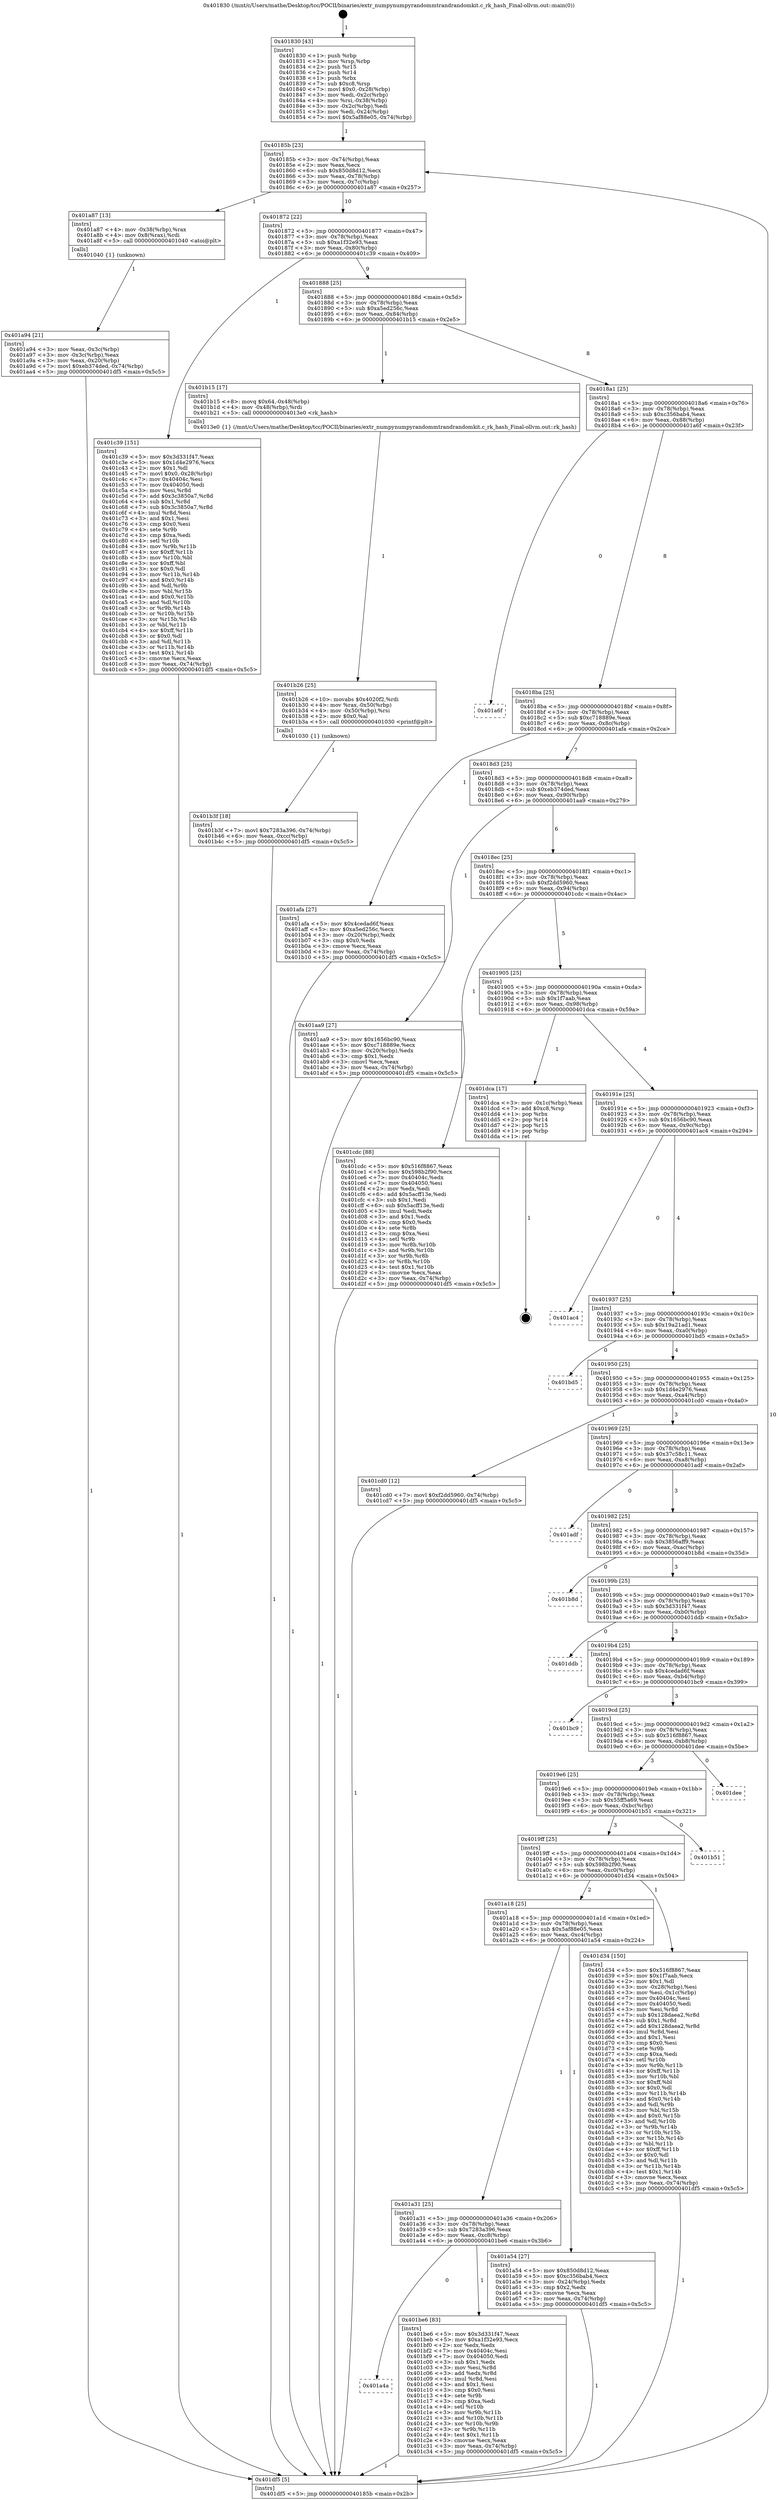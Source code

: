 digraph "0x401830" {
  label = "0x401830 (/mnt/c/Users/mathe/Desktop/tcc/POCII/binaries/extr_numpynumpyrandommtrandrandomkit.c_rk_hash_Final-ollvm.out::main(0))"
  labelloc = "t"
  node[shape=record]

  Entry [label="",width=0.3,height=0.3,shape=circle,fillcolor=black,style=filled]
  "0x40185b" [label="{
     0x40185b [23]\l
     | [instrs]\l
     &nbsp;&nbsp;0x40185b \<+3\>: mov -0x74(%rbp),%eax\l
     &nbsp;&nbsp;0x40185e \<+2\>: mov %eax,%ecx\l
     &nbsp;&nbsp;0x401860 \<+6\>: sub $0x850d8d12,%ecx\l
     &nbsp;&nbsp;0x401866 \<+3\>: mov %eax,-0x78(%rbp)\l
     &nbsp;&nbsp;0x401869 \<+3\>: mov %ecx,-0x7c(%rbp)\l
     &nbsp;&nbsp;0x40186c \<+6\>: je 0000000000401a87 \<main+0x257\>\l
  }"]
  "0x401a87" [label="{
     0x401a87 [13]\l
     | [instrs]\l
     &nbsp;&nbsp;0x401a87 \<+4\>: mov -0x38(%rbp),%rax\l
     &nbsp;&nbsp;0x401a8b \<+4\>: mov 0x8(%rax),%rdi\l
     &nbsp;&nbsp;0x401a8f \<+5\>: call 0000000000401040 \<atoi@plt\>\l
     | [calls]\l
     &nbsp;&nbsp;0x401040 \{1\} (unknown)\l
  }"]
  "0x401872" [label="{
     0x401872 [22]\l
     | [instrs]\l
     &nbsp;&nbsp;0x401872 \<+5\>: jmp 0000000000401877 \<main+0x47\>\l
     &nbsp;&nbsp;0x401877 \<+3\>: mov -0x78(%rbp),%eax\l
     &nbsp;&nbsp;0x40187a \<+5\>: sub $0xa1f32e93,%eax\l
     &nbsp;&nbsp;0x40187f \<+3\>: mov %eax,-0x80(%rbp)\l
     &nbsp;&nbsp;0x401882 \<+6\>: je 0000000000401c39 \<main+0x409\>\l
  }"]
  Exit [label="",width=0.3,height=0.3,shape=circle,fillcolor=black,style=filled,peripheries=2]
  "0x401c39" [label="{
     0x401c39 [151]\l
     | [instrs]\l
     &nbsp;&nbsp;0x401c39 \<+5\>: mov $0x3d331f47,%eax\l
     &nbsp;&nbsp;0x401c3e \<+5\>: mov $0x1d4e2976,%ecx\l
     &nbsp;&nbsp;0x401c43 \<+2\>: mov $0x1,%dl\l
     &nbsp;&nbsp;0x401c45 \<+7\>: movl $0x0,-0x28(%rbp)\l
     &nbsp;&nbsp;0x401c4c \<+7\>: mov 0x40404c,%esi\l
     &nbsp;&nbsp;0x401c53 \<+7\>: mov 0x404050,%edi\l
     &nbsp;&nbsp;0x401c5a \<+3\>: mov %esi,%r8d\l
     &nbsp;&nbsp;0x401c5d \<+7\>: add $0x3c3850a7,%r8d\l
     &nbsp;&nbsp;0x401c64 \<+4\>: sub $0x1,%r8d\l
     &nbsp;&nbsp;0x401c68 \<+7\>: sub $0x3c3850a7,%r8d\l
     &nbsp;&nbsp;0x401c6f \<+4\>: imul %r8d,%esi\l
     &nbsp;&nbsp;0x401c73 \<+3\>: and $0x1,%esi\l
     &nbsp;&nbsp;0x401c76 \<+3\>: cmp $0x0,%esi\l
     &nbsp;&nbsp;0x401c79 \<+4\>: sete %r9b\l
     &nbsp;&nbsp;0x401c7d \<+3\>: cmp $0xa,%edi\l
     &nbsp;&nbsp;0x401c80 \<+4\>: setl %r10b\l
     &nbsp;&nbsp;0x401c84 \<+3\>: mov %r9b,%r11b\l
     &nbsp;&nbsp;0x401c87 \<+4\>: xor $0xff,%r11b\l
     &nbsp;&nbsp;0x401c8b \<+3\>: mov %r10b,%bl\l
     &nbsp;&nbsp;0x401c8e \<+3\>: xor $0xff,%bl\l
     &nbsp;&nbsp;0x401c91 \<+3\>: xor $0x0,%dl\l
     &nbsp;&nbsp;0x401c94 \<+3\>: mov %r11b,%r14b\l
     &nbsp;&nbsp;0x401c97 \<+4\>: and $0x0,%r14b\l
     &nbsp;&nbsp;0x401c9b \<+3\>: and %dl,%r9b\l
     &nbsp;&nbsp;0x401c9e \<+3\>: mov %bl,%r15b\l
     &nbsp;&nbsp;0x401ca1 \<+4\>: and $0x0,%r15b\l
     &nbsp;&nbsp;0x401ca5 \<+3\>: and %dl,%r10b\l
     &nbsp;&nbsp;0x401ca8 \<+3\>: or %r9b,%r14b\l
     &nbsp;&nbsp;0x401cab \<+3\>: or %r10b,%r15b\l
     &nbsp;&nbsp;0x401cae \<+3\>: xor %r15b,%r14b\l
     &nbsp;&nbsp;0x401cb1 \<+3\>: or %bl,%r11b\l
     &nbsp;&nbsp;0x401cb4 \<+4\>: xor $0xff,%r11b\l
     &nbsp;&nbsp;0x401cb8 \<+3\>: or $0x0,%dl\l
     &nbsp;&nbsp;0x401cbb \<+3\>: and %dl,%r11b\l
     &nbsp;&nbsp;0x401cbe \<+3\>: or %r11b,%r14b\l
     &nbsp;&nbsp;0x401cc1 \<+4\>: test $0x1,%r14b\l
     &nbsp;&nbsp;0x401cc5 \<+3\>: cmovne %ecx,%eax\l
     &nbsp;&nbsp;0x401cc8 \<+3\>: mov %eax,-0x74(%rbp)\l
     &nbsp;&nbsp;0x401ccb \<+5\>: jmp 0000000000401df5 \<main+0x5c5\>\l
  }"]
  "0x401888" [label="{
     0x401888 [25]\l
     | [instrs]\l
     &nbsp;&nbsp;0x401888 \<+5\>: jmp 000000000040188d \<main+0x5d\>\l
     &nbsp;&nbsp;0x40188d \<+3\>: mov -0x78(%rbp),%eax\l
     &nbsp;&nbsp;0x401890 \<+5\>: sub $0xa5ed256c,%eax\l
     &nbsp;&nbsp;0x401895 \<+6\>: mov %eax,-0x84(%rbp)\l
     &nbsp;&nbsp;0x40189b \<+6\>: je 0000000000401b15 \<main+0x2e5\>\l
  }"]
  "0x401a4a" [label="{
     0x401a4a\l
  }", style=dashed]
  "0x401b15" [label="{
     0x401b15 [17]\l
     | [instrs]\l
     &nbsp;&nbsp;0x401b15 \<+8\>: movq $0x64,-0x48(%rbp)\l
     &nbsp;&nbsp;0x401b1d \<+4\>: mov -0x48(%rbp),%rdi\l
     &nbsp;&nbsp;0x401b21 \<+5\>: call 00000000004013e0 \<rk_hash\>\l
     | [calls]\l
     &nbsp;&nbsp;0x4013e0 \{1\} (/mnt/c/Users/mathe/Desktop/tcc/POCII/binaries/extr_numpynumpyrandommtrandrandomkit.c_rk_hash_Final-ollvm.out::rk_hash)\l
  }"]
  "0x4018a1" [label="{
     0x4018a1 [25]\l
     | [instrs]\l
     &nbsp;&nbsp;0x4018a1 \<+5\>: jmp 00000000004018a6 \<main+0x76\>\l
     &nbsp;&nbsp;0x4018a6 \<+3\>: mov -0x78(%rbp),%eax\l
     &nbsp;&nbsp;0x4018a9 \<+5\>: sub $0xc356bab4,%eax\l
     &nbsp;&nbsp;0x4018ae \<+6\>: mov %eax,-0x88(%rbp)\l
     &nbsp;&nbsp;0x4018b4 \<+6\>: je 0000000000401a6f \<main+0x23f\>\l
  }"]
  "0x401be6" [label="{
     0x401be6 [83]\l
     | [instrs]\l
     &nbsp;&nbsp;0x401be6 \<+5\>: mov $0x3d331f47,%eax\l
     &nbsp;&nbsp;0x401beb \<+5\>: mov $0xa1f32e93,%ecx\l
     &nbsp;&nbsp;0x401bf0 \<+2\>: xor %edx,%edx\l
     &nbsp;&nbsp;0x401bf2 \<+7\>: mov 0x40404c,%esi\l
     &nbsp;&nbsp;0x401bf9 \<+7\>: mov 0x404050,%edi\l
     &nbsp;&nbsp;0x401c00 \<+3\>: sub $0x1,%edx\l
     &nbsp;&nbsp;0x401c03 \<+3\>: mov %esi,%r8d\l
     &nbsp;&nbsp;0x401c06 \<+3\>: add %edx,%r8d\l
     &nbsp;&nbsp;0x401c09 \<+4\>: imul %r8d,%esi\l
     &nbsp;&nbsp;0x401c0d \<+3\>: and $0x1,%esi\l
     &nbsp;&nbsp;0x401c10 \<+3\>: cmp $0x0,%esi\l
     &nbsp;&nbsp;0x401c13 \<+4\>: sete %r9b\l
     &nbsp;&nbsp;0x401c17 \<+3\>: cmp $0xa,%edi\l
     &nbsp;&nbsp;0x401c1a \<+4\>: setl %r10b\l
     &nbsp;&nbsp;0x401c1e \<+3\>: mov %r9b,%r11b\l
     &nbsp;&nbsp;0x401c21 \<+3\>: and %r10b,%r11b\l
     &nbsp;&nbsp;0x401c24 \<+3\>: xor %r10b,%r9b\l
     &nbsp;&nbsp;0x401c27 \<+3\>: or %r9b,%r11b\l
     &nbsp;&nbsp;0x401c2a \<+4\>: test $0x1,%r11b\l
     &nbsp;&nbsp;0x401c2e \<+3\>: cmovne %ecx,%eax\l
     &nbsp;&nbsp;0x401c31 \<+3\>: mov %eax,-0x74(%rbp)\l
     &nbsp;&nbsp;0x401c34 \<+5\>: jmp 0000000000401df5 \<main+0x5c5\>\l
  }"]
  "0x401a6f" [label="{
     0x401a6f\l
  }", style=dashed]
  "0x4018ba" [label="{
     0x4018ba [25]\l
     | [instrs]\l
     &nbsp;&nbsp;0x4018ba \<+5\>: jmp 00000000004018bf \<main+0x8f\>\l
     &nbsp;&nbsp;0x4018bf \<+3\>: mov -0x78(%rbp),%eax\l
     &nbsp;&nbsp;0x4018c2 \<+5\>: sub $0xc718889e,%eax\l
     &nbsp;&nbsp;0x4018c7 \<+6\>: mov %eax,-0x8c(%rbp)\l
     &nbsp;&nbsp;0x4018cd \<+6\>: je 0000000000401afa \<main+0x2ca\>\l
  }"]
  "0x401b3f" [label="{
     0x401b3f [18]\l
     | [instrs]\l
     &nbsp;&nbsp;0x401b3f \<+7\>: movl $0x7283a396,-0x74(%rbp)\l
     &nbsp;&nbsp;0x401b46 \<+6\>: mov %eax,-0xcc(%rbp)\l
     &nbsp;&nbsp;0x401b4c \<+5\>: jmp 0000000000401df5 \<main+0x5c5\>\l
  }"]
  "0x401afa" [label="{
     0x401afa [27]\l
     | [instrs]\l
     &nbsp;&nbsp;0x401afa \<+5\>: mov $0x4cedad6f,%eax\l
     &nbsp;&nbsp;0x401aff \<+5\>: mov $0xa5ed256c,%ecx\l
     &nbsp;&nbsp;0x401b04 \<+3\>: mov -0x20(%rbp),%edx\l
     &nbsp;&nbsp;0x401b07 \<+3\>: cmp $0x0,%edx\l
     &nbsp;&nbsp;0x401b0a \<+3\>: cmove %ecx,%eax\l
     &nbsp;&nbsp;0x401b0d \<+3\>: mov %eax,-0x74(%rbp)\l
     &nbsp;&nbsp;0x401b10 \<+5\>: jmp 0000000000401df5 \<main+0x5c5\>\l
  }"]
  "0x4018d3" [label="{
     0x4018d3 [25]\l
     | [instrs]\l
     &nbsp;&nbsp;0x4018d3 \<+5\>: jmp 00000000004018d8 \<main+0xa8\>\l
     &nbsp;&nbsp;0x4018d8 \<+3\>: mov -0x78(%rbp),%eax\l
     &nbsp;&nbsp;0x4018db \<+5\>: sub $0xeb374ded,%eax\l
     &nbsp;&nbsp;0x4018e0 \<+6\>: mov %eax,-0x90(%rbp)\l
     &nbsp;&nbsp;0x4018e6 \<+6\>: je 0000000000401aa9 \<main+0x279\>\l
  }"]
  "0x401b26" [label="{
     0x401b26 [25]\l
     | [instrs]\l
     &nbsp;&nbsp;0x401b26 \<+10\>: movabs $0x4020f2,%rdi\l
     &nbsp;&nbsp;0x401b30 \<+4\>: mov %rax,-0x50(%rbp)\l
     &nbsp;&nbsp;0x401b34 \<+4\>: mov -0x50(%rbp),%rsi\l
     &nbsp;&nbsp;0x401b38 \<+2\>: mov $0x0,%al\l
     &nbsp;&nbsp;0x401b3a \<+5\>: call 0000000000401030 \<printf@plt\>\l
     | [calls]\l
     &nbsp;&nbsp;0x401030 \{1\} (unknown)\l
  }"]
  "0x401aa9" [label="{
     0x401aa9 [27]\l
     | [instrs]\l
     &nbsp;&nbsp;0x401aa9 \<+5\>: mov $0x1656bc90,%eax\l
     &nbsp;&nbsp;0x401aae \<+5\>: mov $0xc718889e,%ecx\l
     &nbsp;&nbsp;0x401ab3 \<+3\>: mov -0x20(%rbp),%edx\l
     &nbsp;&nbsp;0x401ab6 \<+3\>: cmp $0x1,%edx\l
     &nbsp;&nbsp;0x401ab9 \<+3\>: cmovl %ecx,%eax\l
     &nbsp;&nbsp;0x401abc \<+3\>: mov %eax,-0x74(%rbp)\l
     &nbsp;&nbsp;0x401abf \<+5\>: jmp 0000000000401df5 \<main+0x5c5\>\l
  }"]
  "0x4018ec" [label="{
     0x4018ec [25]\l
     | [instrs]\l
     &nbsp;&nbsp;0x4018ec \<+5\>: jmp 00000000004018f1 \<main+0xc1\>\l
     &nbsp;&nbsp;0x4018f1 \<+3\>: mov -0x78(%rbp),%eax\l
     &nbsp;&nbsp;0x4018f4 \<+5\>: sub $0xf2dd5960,%eax\l
     &nbsp;&nbsp;0x4018f9 \<+6\>: mov %eax,-0x94(%rbp)\l
     &nbsp;&nbsp;0x4018ff \<+6\>: je 0000000000401cdc \<main+0x4ac\>\l
  }"]
  "0x401a94" [label="{
     0x401a94 [21]\l
     | [instrs]\l
     &nbsp;&nbsp;0x401a94 \<+3\>: mov %eax,-0x3c(%rbp)\l
     &nbsp;&nbsp;0x401a97 \<+3\>: mov -0x3c(%rbp),%eax\l
     &nbsp;&nbsp;0x401a9a \<+3\>: mov %eax,-0x20(%rbp)\l
     &nbsp;&nbsp;0x401a9d \<+7\>: movl $0xeb374ded,-0x74(%rbp)\l
     &nbsp;&nbsp;0x401aa4 \<+5\>: jmp 0000000000401df5 \<main+0x5c5\>\l
  }"]
  "0x401cdc" [label="{
     0x401cdc [88]\l
     | [instrs]\l
     &nbsp;&nbsp;0x401cdc \<+5\>: mov $0x516f8867,%eax\l
     &nbsp;&nbsp;0x401ce1 \<+5\>: mov $0x598b2f90,%ecx\l
     &nbsp;&nbsp;0x401ce6 \<+7\>: mov 0x40404c,%edx\l
     &nbsp;&nbsp;0x401ced \<+7\>: mov 0x404050,%esi\l
     &nbsp;&nbsp;0x401cf4 \<+2\>: mov %edx,%edi\l
     &nbsp;&nbsp;0x401cf6 \<+6\>: add $0x5acff13e,%edi\l
     &nbsp;&nbsp;0x401cfc \<+3\>: sub $0x1,%edi\l
     &nbsp;&nbsp;0x401cff \<+6\>: sub $0x5acff13e,%edi\l
     &nbsp;&nbsp;0x401d05 \<+3\>: imul %edi,%edx\l
     &nbsp;&nbsp;0x401d08 \<+3\>: and $0x1,%edx\l
     &nbsp;&nbsp;0x401d0b \<+3\>: cmp $0x0,%edx\l
     &nbsp;&nbsp;0x401d0e \<+4\>: sete %r8b\l
     &nbsp;&nbsp;0x401d12 \<+3\>: cmp $0xa,%esi\l
     &nbsp;&nbsp;0x401d15 \<+4\>: setl %r9b\l
     &nbsp;&nbsp;0x401d19 \<+3\>: mov %r8b,%r10b\l
     &nbsp;&nbsp;0x401d1c \<+3\>: and %r9b,%r10b\l
     &nbsp;&nbsp;0x401d1f \<+3\>: xor %r9b,%r8b\l
     &nbsp;&nbsp;0x401d22 \<+3\>: or %r8b,%r10b\l
     &nbsp;&nbsp;0x401d25 \<+4\>: test $0x1,%r10b\l
     &nbsp;&nbsp;0x401d29 \<+3\>: cmovne %ecx,%eax\l
     &nbsp;&nbsp;0x401d2c \<+3\>: mov %eax,-0x74(%rbp)\l
     &nbsp;&nbsp;0x401d2f \<+5\>: jmp 0000000000401df5 \<main+0x5c5\>\l
  }"]
  "0x401905" [label="{
     0x401905 [25]\l
     | [instrs]\l
     &nbsp;&nbsp;0x401905 \<+5\>: jmp 000000000040190a \<main+0xda\>\l
     &nbsp;&nbsp;0x40190a \<+3\>: mov -0x78(%rbp),%eax\l
     &nbsp;&nbsp;0x40190d \<+5\>: sub $0x1f7aab,%eax\l
     &nbsp;&nbsp;0x401912 \<+6\>: mov %eax,-0x98(%rbp)\l
     &nbsp;&nbsp;0x401918 \<+6\>: je 0000000000401dca \<main+0x59a\>\l
  }"]
  "0x401830" [label="{
     0x401830 [43]\l
     | [instrs]\l
     &nbsp;&nbsp;0x401830 \<+1\>: push %rbp\l
     &nbsp;&nbsp;0x401831 \<+3\>: mov %rsp,%rbp\l
     &nbsp;&nbsp;0x401834 \<+2\>: push %r15\l
     &nbsp;&nbsp;0x401836 \<+2\>: push %r14\l
     &nbsp;&nbsp;0x401838 \<+1\>: push %rbx\l
     &nbsp;&nbsp;0x401839 \<+7\>: sub $0xc8,%rsp\l
     &nbsp;&nbsp;0x401840 \<+7\>: movl $0x0,-0x28(%rbp)\l
     &nbsp;&nbsp;0x401847 \<+3\>: mov %edi,-0x2c(%rbp)\l
     &nbsp;&nbsp;0x40184a \<+4\>: mov %rsi,-0x38(%rbp)\l
     &nbsp;&nbsp;0x40184e \<+3\>: mov -0x2c(%rbp),%edi\l
     &nbsp;&nbsp;0x401851 \<+3\>: mov %edi,-0x24(%rbp)\l
     &nbsp;&nbsp;0x401854 \<+7\>: movl $0x5af88e05,-0x74(%rbp)\l
  }"]
  "0x401dca" [label="{
     0x401dca [17]\l
     | [instrs]\l
     &nbsp;&nbsp;0x401dca \<+3\>: mov -0x1c(%rbp),%eax\l
     &nbsp;&nbsp;0x401dcd \<+7\>: add $0xc8,%rsp\l
     &nbsp;&nbsp;0x401dd4 \<+1\>: pop %rbx\l
     &nbsp;&nbsp;0x401dd5 \<+2\>: pop %r14\l
     &nbsp;&nbsp;0x401dd7 \<+2\>: pop %r15\l
     &nbsp;&nbsp;0x401dd9 \<+1\>: pop %rbp\l
     &nbsp;&nbsp;0x401dda \<+1\>: ret\l
  }"]
  "0x40191e" [label="{
     0x40191e [25]\l
     | [instrs]\l
     &nbsp;&nbsp;0x40191e \<+5\>: jmp 0000000000401923 \<main+0xf3\>\l
     &nbsp;&nbsp;0x401923 \<+3\>: mov -0x78(%rbp),%eax\l
     &nbsp;&nbsp;0x401926 \<+5\>: sub $0x1656bc90,%eax\l
     &nbsp;&nbsp;0x40192b \<+6\>: mov %eax,-0x9c(%rbp)\l
     &nbsp;&nbsp;0x401931 \<+6\>: je 0000000000401ac4 \<main+0x294\>\l
  }"]
  "0x401df5" [label="{
     0x401df5 [5]\l
     | [instrs]\l
     &nbsp;&nbsp;0x401df5 \<+5\>: jmp 000000000040185b \<main+0x2b\>\l
  }"]
  "0x401ac4" [label="{
     0x401ac4\l
  }", style=dashed]
  "0x401937" [label="{
     0x401937 [25]\l
     | [instrs]\l
     &nbsp;&nbsp;0x401937 \<+5\>: jmp 000000000040193c \<main+0x10c\>\l
     &nbsp;&nbsp;0x40193c \<+3\>: mov -0x78(%rbp),%eax\l
     &nbsp;&nbsp;0x40193f \<+5\>: sub $0x19a21ad1,%eax\l
     &nbsp;&nbsp;0x401944 \<+6\>: mov %eax,-0xa0(%rbp)\l
     &nbsp;&nbsp;0x40194a \<+6\>: je 0000000000401bd5 \<main+0x3a5\>\l
  }"]
  "0x401a31" [label="{
     0x401a31 [25]\l
     | [instrs]\l
     &nbsp;&nbsp;0x401a31 \<+5\>: jmp 0000000000401a36 \<main+0x206\>\l
     &nbsp;&nbsp;0x401a36 \<+3\>: mov -0x78(%rbp),%eax\l
     &nbsp;&nbsp;0x401a39 \<+5\>: sub $0x7283a396,%eax\l
     &nbsp;&nbsp;0x401a3e \<+6\>: mov %eax,-0xc8(%rbp)\l
     &nbsp;&nbsp;0x401a44 \<+6\>: je 0000000000401be6 \<main+0x3b6\>\l
  }"]
  "0x401bd5" [label="{
     0x401bd5\l
  }", style=dashed]
  "0x401950" [label="{
     0x401950 [25]\l
     | [instrs]\l
     &nbsp;&nbsp;0x401950 \<+5\>: jmp 0000000000401955 \<main+0x125\>\l
     &nbsp;&nbsp;0x401955 \<+3\>: mov -0x78(%rbp),%eax\l
     &nbsp;&nbsp;0x401958 \<+5\>: sub $0x1d4e2976,%eax\l
     &nbsp;&nbsp;0x40195d \<+6\>: mov %eax,-0xa4(%rbp)\l
     &nbsp;&nbsp;0x401963 \<+6\>: je 0000000000401cd0 \<main+0x4a0\>\l
  }"]
  "0x401a54" [label="{
     0x401a54 [27]\l
     | [instrs]\l
     &nbsp;&nbsp;0x401a54 \<+5\>: mov $0x850d8d12,%eax\l
     &nbsp;&nbsp;0x401a59 \<+5\>: mov $0xc356bab4,%ecx\l
     &nbsp;&nbsp;0x401a5e \<+3\>: mov -0x24(%rbp),%edx\l
     &nbsp;&nbsp;0x401a61 \<+3\>: cmp $0x2,%edx\l
     &nbsp;&nbsp;0x401a64 \<+3\>: cmovne %ecx,%eax\l
     &nbsp;&nbsp;0x401a67 \<+3\>: mov %eax,-0x74(%rbp)\l
     &nbsp;&nbsp;0x401a6a \<+5\>: jmp 0000000000401df5 \<main+0x5c5\>\l
  }"]
  "0x401cd0" [label="{
     0x401cd0 [12]\l
     | [instrs]\l
     &nbsp;&nbsp;0x401cd0 \<+7\>: movl $0xf2dd5960,-0x74(%rbp)\l
     &nbsp;&nbsp;0x401cd7 \<+5\>: jmp 0000000000401df5 \<main+0x5c5\>\l
  }"]
  "0x401969" [label="{
     0x401969 [25]\l
     | [instrs]\l
     &nbsp;&nbsp;0x401969 \<+5\>: jmp 000000000040196e \<main+0x13e\>\l
     &nbsp;&nbsp;0x40196e \<+3\>: mov -0x78(%rbp),%eax\l
     &nbsp;&nbsp;0x401971 \<+5\>: sub $0x37c58c11,%eax\l
     &nbsp;&nbsp;0x401976 \<+6\>: mov %eax,-0xa8(%rbp)\l
     &nbsp;&nbsp;0x40197c \<+6\>: je 0000000000401adf \<main+0x2af\>\l
  }"]
  "0x401a18" [label="{
     0x401a18 [25]\l
     | [instrs]\l
     &nbsp;&nbsp;0x401a18 \<+5\>: jmp 0000000000401a1d \<main+0x1ed\>\l
     &nbsp;&nbsp;0x401a1d \<+3\>: mov -0x78(%rbp),%eax\l
     &nbsp;&nbsp;0x401a20 \<+5\>: sub $0x5af88e05,%eax\l
     &nbsp;&nbsp;0x401a25 \<+6\>: mov %eax,-0xc4(%rbp)\l
     &nbsp;&nbsp;0x401a2b \<+6\>: je 0000000000401a54 \<main+0x224\>\l
  }"]
  "0x401adf" [label="{
     0x401adf\l
  }", style=dashed]
  "0x401982" [label="{
     0x401982 [25]\l
     | [instrs]\l
     &nbsp;&nbsp;0x401982 \<+5\>: jmp 0000000000401987 \<main+0x157\>\l
     &nbsp;&nbsp;0x401987 \<+3\>: mov -0x78(%rbp),%eax\l
     &nbsp;&nbsp;0x40198a \<+5\>: sub $0x3856aff9,%eax\l
     &nbsp;&nbsp;0x40198f \<+6\>: mov %eax,-0xac(%rbp)\l
     &nbsp;&nbsp;0x401995 \<+6\>: je 0000000000401b8d \<main+0x35d\>\l
  }"]
  "0x401d34" [label="{
     0x401d34 [150]\l
     | [instrs]\l
     &nbsp;&nbsp;0x401d34 \<+5\>: mov $0x516f8867,%eax\l
     &nbsp;&nbsp;0x401d39 \<+5\>: mov $0x1f7aab,%ecx\l
     &nbsp;&nbsp;0x401d3e \<+2\>: mov $0x1,%dl\l
     &nbsp;&nbsp;0x401d40 \<+3\>: mov -0x28(%rbp),%esi\l
     &nbsp;&nbsp;0x401d43 \<+3\>: mov %esi,-0x1c(%rbp)\l
     &nbsp;&nbsp;0x401d46 \<+7\>: mov 0x40404c,%esi\l
     &nbsp;&nbsp;0x401d4d \<+7\>: mov 0x404050,%edi\l
     &nbsp;&nbsp;0x401d54 \<+3\>: mov %esi,%r8d\l
     &nbsp;&nbsp;0x401d57 \<+7\>: sub $0x128daea2,%r8d\l
     &nbsp;&nbsp;0x401d5e \<+4\>: sub $0x1,%r8d\l
     &nbsp;&nbsp;0x401d62 \<+7\>: add $0x128daea2,%r8d\l
     &nbsp;&nbsp;0x401d69 \<+4\>: imul %r8d,%esi\l
     &nbsp;&nbsp;0x401d6d \<+3\>: and $0x1,%esi\l
     &nbsp;&nbsp;0x401d70 \<+3\>: cmp $0x0,%esi\l
     &nbsp;&nbsp;0x401d73 \<+4\>: sete %r9b\l
     &nbsp;&nbsp;0x401d77 \<+3\>: cmp $0xa,%edi\l
     &nbsp;&nbsp;0x401d7a \<+4\>: setl %r10b\l
     &nbsp;&nbsp;0x401d7e \<+3\>: mov %r9b,%r11b\l
     &nbsp;&nbsp;0x401d81 \<+4\>: xor $0xff,%r11b\l
     &nbsp;&nbsp;0x401d85 \<+3\>: mov %r10b,%bl\l
     &nbsp;&nbsp;0x401d88 \<+3\>: xor $0xff,%bl\l
     &nbsp;&nbsp;0x401d8b \<+3\>: xor $0x0,%dl\l
     &nbsp;&nbsp;0x401d8e \<+3\>: mov %r11b,%r14b\l
     &nbsp;&nbsp;0x401d91 \<+4\>: and $0x0,%r14b\l
     &nbsp;&nbsp;0x401d95 \<+3\>: and %dl,%r9b\l
     &nbsp;&nbsp;0x401d98 \<+3\>: mov %bl,%r15b\l
     &nbsp;&nbsp;0x401d9b \<+4\>: and $0x0,%r15b\l
     &nbsp;&nbsp;0x401d9f \<+3\>: and %dl,%r10b\l
     &nbsp;&nbsp;0x401da2 \<+3\>: or %r9b,%r14b\l
     &nbsp;&nbsp;0x401da5 \<+3\>: or %r10b,%r15b\l
     &nbsp;&nbsp;0x401da8 \<+3\>: xor %r15b,%r14b\l
     &nbsp;&nbsp;0x401dab \<+3\>: or %bl,%r11b\l
     &nbsp;&nbsp;0x401dae \<+4\>: xor $0xff,%r11b\l
     &nbsp;&nbsp;0x401db2 \<+3\>: or $0x0,%dl\l
     &nbsp;&nbsp;0x401db5 \<+3\>: and %dl,%r11b\l
     &nbsp;&nbsp;0x401db8 \<+3\>: or %r11b,%r14b\l
     &nbsp;&nbsp;0x401dbb \<+4\>: test $0x1,%r14b\l
     &nbsp;&nbsp;0x401dbf \<+3\>: cmovne %ecx,%eax\l
     &nbsp;&nbsp;0x401dc2 \<+3\>: mov %eax,-0x74(%rbp)\l
     &nbsp;&nbsp;0x401dc5 \<+5\>: jmp 0000000000401df5 \<main+0x5c5\>\l
  }"]
  "0x401b8d" [label="{
     0x401b8d\l
  }", style=dashed]
  "0x40199b" [label="{
     0x40199b [25]\l
     | [instrs]\l
     &nbsp;&nbsp;0x40199b \<+5\>: jmp 00000000004019a0 \<main+0x170\>\l
     &nbsp;&nbsp;0x4019a0 \<+3\>: mov -0x78(%rbp),%eax\l
     &nbsp;&nbsp;0x4019a3 \<+5\>: sub $0x3d331f47,%eax\l
     &nbsp;&nbsp;0x4019a8 \<+6\>: mov %eax,-0xb0(%rbp)\l
     &nbsp;&nbsp;0x4019ae \<+6\>: je 0000000000401ddb \<main+0x5ab\>\l
  }"]
  "0x4019ff" [label="{
     0x4019ff [25]\l
     | [instrs]\l
     &nbsp;&nbsp;0x4019ff \<+5\>: jmp 0000000000401a04 \<main+0x1d4\>\l
     &nbsp;&nbsp;0x401a04 \<+3\>: mov -0x78(%rbp),%eax\l
     &nbsp;&nbsp;0x401a07 \<+5\>: sub $0x598b2f90,%eax\l
     &nbsp;&nbsp;0x401a0c \<+6\>: mov %eax,-0xc0(%rbp)\l
     &nbsp;&nbsp;0x401a12 \<+6\>: je 0000000000401d34 \<main+0x504\>\l
  }"]
  "0x401ddb" [label="{
     0x401ddb\l
  }", style=dashed]
  "0x4019b4" [label="{
     0x4019b4 [25]\l
     | [instrs]\l
     &nbsp;&nbsp;0x4019b4 \<+5\>: jmp 00000000004019b9 \<main+0x189\>\l
     &nbsp;&nbsp;0x4019b9 \<+3\>: mov -0x78(%rbp),%eax\l
     &nbsp;&nbsp;0x4019bc \<+5\>: sub $0x4cedad6f,%eax\l
     &nbsp;&nbsp;0x4019c1 \<+6\>: mov %eax,-0xb4(%rbp)\l
     &nbsp;&nbsp;0x4019c7 \<+6\>: je 0000000000401bc9 \<main+0x399\>\l
  }"]
  "0x401b51" [label="{
     0x401b51\l
  }", style=dashed]
  "0x401bc9" [label="{
     0x401bc9\l
  }", style=dashed]
  "0x4019cd" [label="{
     0x4019cd [25]\l
     | [instrs]\l
     &nbsp;&nbsp;0x4019cd \<+5\>: jmp 00000000004019d2 \<main+0x1a2\>\l
     &nbsp;&nbsp;0x4019d2 \<+3\>: mov -0x78(%rbp),%eax\l
     &nbsp;&nbsp;0x4019d5 \<+5\>: sub $0x516f8867,%eax\l
     &nbsp;&nbsp;0x4019da \<+6\>: mov %eax,-0xb8(%rbp)\l
     &nbsp;&nbsp;0x4019e0 \<+6\>: je 0000000000401dee \<main+0x5be\>\l
  }"]
  "0x4019e6" [label="{
     0x4019e6 [25]\l
     | [instrs]\l
     &nbsp;&nbsp;0x4019e6 \<+5\>: jmp 00000000004019eb \<main+0x1bb\>\l
     &nbsp;&nbsp;0x4019eb \<+3\>: mov -0x78(%rbp),%eax\l
     &nbsp;&nbsp;0x4019ee \<+5\>: sub $0x55ff5a69,%eax\l
     &nbsp;&nbsp;0x4019f3 \<+6\>: mov %eax,-0xbc(%rbp)\l
     &nbsp;&nbsp;0x4019f9 \<+6\>: je 0000000000401b51 \<main+0x321\>\l
  }"]
  "0x401dee" [label="{
     0x401dee\l
  }", style=dashed]
  Entry -> "0x401830" [label=" 1"]
  "0x40185b" -> "0x401a87" [label=" 1"]
  "0x40185b" -> "0x401872" [label=" 10"]
  "0x401dca" -> Exit [label=" 1"]
  "0x401872" -> "0x401c39" [label=" 1"]
  "0x401872" -> "0x401888" [label=" 9"]
  "0x401d34" -> "0x401df5" [label=" 1"]
  "0x401888" -> "0x401b15" [label=" 1"]
  "0x401888" -> "0x4018a1" [label=" 8"]
  "0x401cdc" -> "0x401df5" [label=" 1"]
  "0x4018a1" -> "0x401a6f" [label=" 0"]
  "0x4018a1" -> "0x4018ba" [label=" 8"]
  "0x401cd0" -> "0x401df5" [label=" 1"]
  "0x4018ba" -> "0x401afa" [label=" 1"]
  "0x4018ba" -> "0x4018d3" [label=" 7"]
  "0x401be6" -> "0x401df5" [label=" 1"]
  "0x4018d3" -> "0x401aa9" [label=" 1"]
  "0x4018d3" -> "0x4018ec" [label=" 6"]
  "0x401a31" -> "0x401a4a" [label=" 0"]
  "0x4018ec" -> "0x401cdc" [label=" 1"]
  "0x4018ec" -> "0x401905" [label=" 5"]
  "0x401a31" -> "0x401be6" [label=" 1"]
  "0x401905" -> "0x401dca" [label=" 1"]
  "0x401905" -> "0x40191e" [label=" 4"]
  "0x401c39" -> "0x401df5" [label=" 1"]
  "0x40191e" -> "0x401ac4" [label=" 0"]
  "0x40191e" -> "0x401937" [label=" 4"]
  "0x401b3f" -> "0x401df5" [label=" 1"]
  "0x401937" -> "0x401bd5" [label=" 0"]
  "0x401937" -> "0x401950" [label=" 4"]
  "0x401b26" -> "0x401b3f" [label=" 1"]
  "0x401950" -> "0x401cd0" [label=" 1"]
  "0x401950" -> "0x401969" [label=" 3"]
  "0x401b15" -> "0x401b26" [label=" 1"]
  "0x401969" -> "0x401adf" [label=" 0"]
  "0x401969" -> "0x401982" [label=" 3"]
  "0x401aa9" -> "0x401df5" [label=" 1"]
  "0x401982" -> "0x401b8d" [label=" 0"]
  "0x401982" -> "0x40199b" [label=" 3"]
  "0x401a94" -> "0x401df5" [label=" 1"]
  "0x40199b" -> "0x401ddb" [label=" 0"]
  "0x40199b" -> "0x4019b4" [label=" 3"]
  "0x401df5" -> "0x40185b" [label=" 10"]
  "0x4019b4" -> "0x401bc9" [label=" 0"]
  "0x4019b4" -> "0x4019cd" [label=" 3"]
  "0x401830" -> "0x40185b" [label=" 1"]
  "0x4019cd" -> "0x401dee" [label=" 0"]
  "0x4019cd" -> "0x4019e6" [label=" 3"]
  "0x401a54" -> "0x401df5" [label=" 1"]
  "0x4019e6" -> "0x401b51" [label=" 0"]
  "0x4019e6" -> "0x4019ff" [label=" 3"]
  "0x401a87" -> "0x401a94" [label=" 1"]
  "0x4019ff" -> "0x401d34" [label=" 1"]
  "0x4019ff" -> "0x401a18" [label=" 2"]
  "0x401afa" -> "0x401df5" [label=" 1"]
  "0x401a18" -> "0x401a54" [label=" 1"]
  "0x401a18" -> "0x401a31" [label=" 1"]
}
